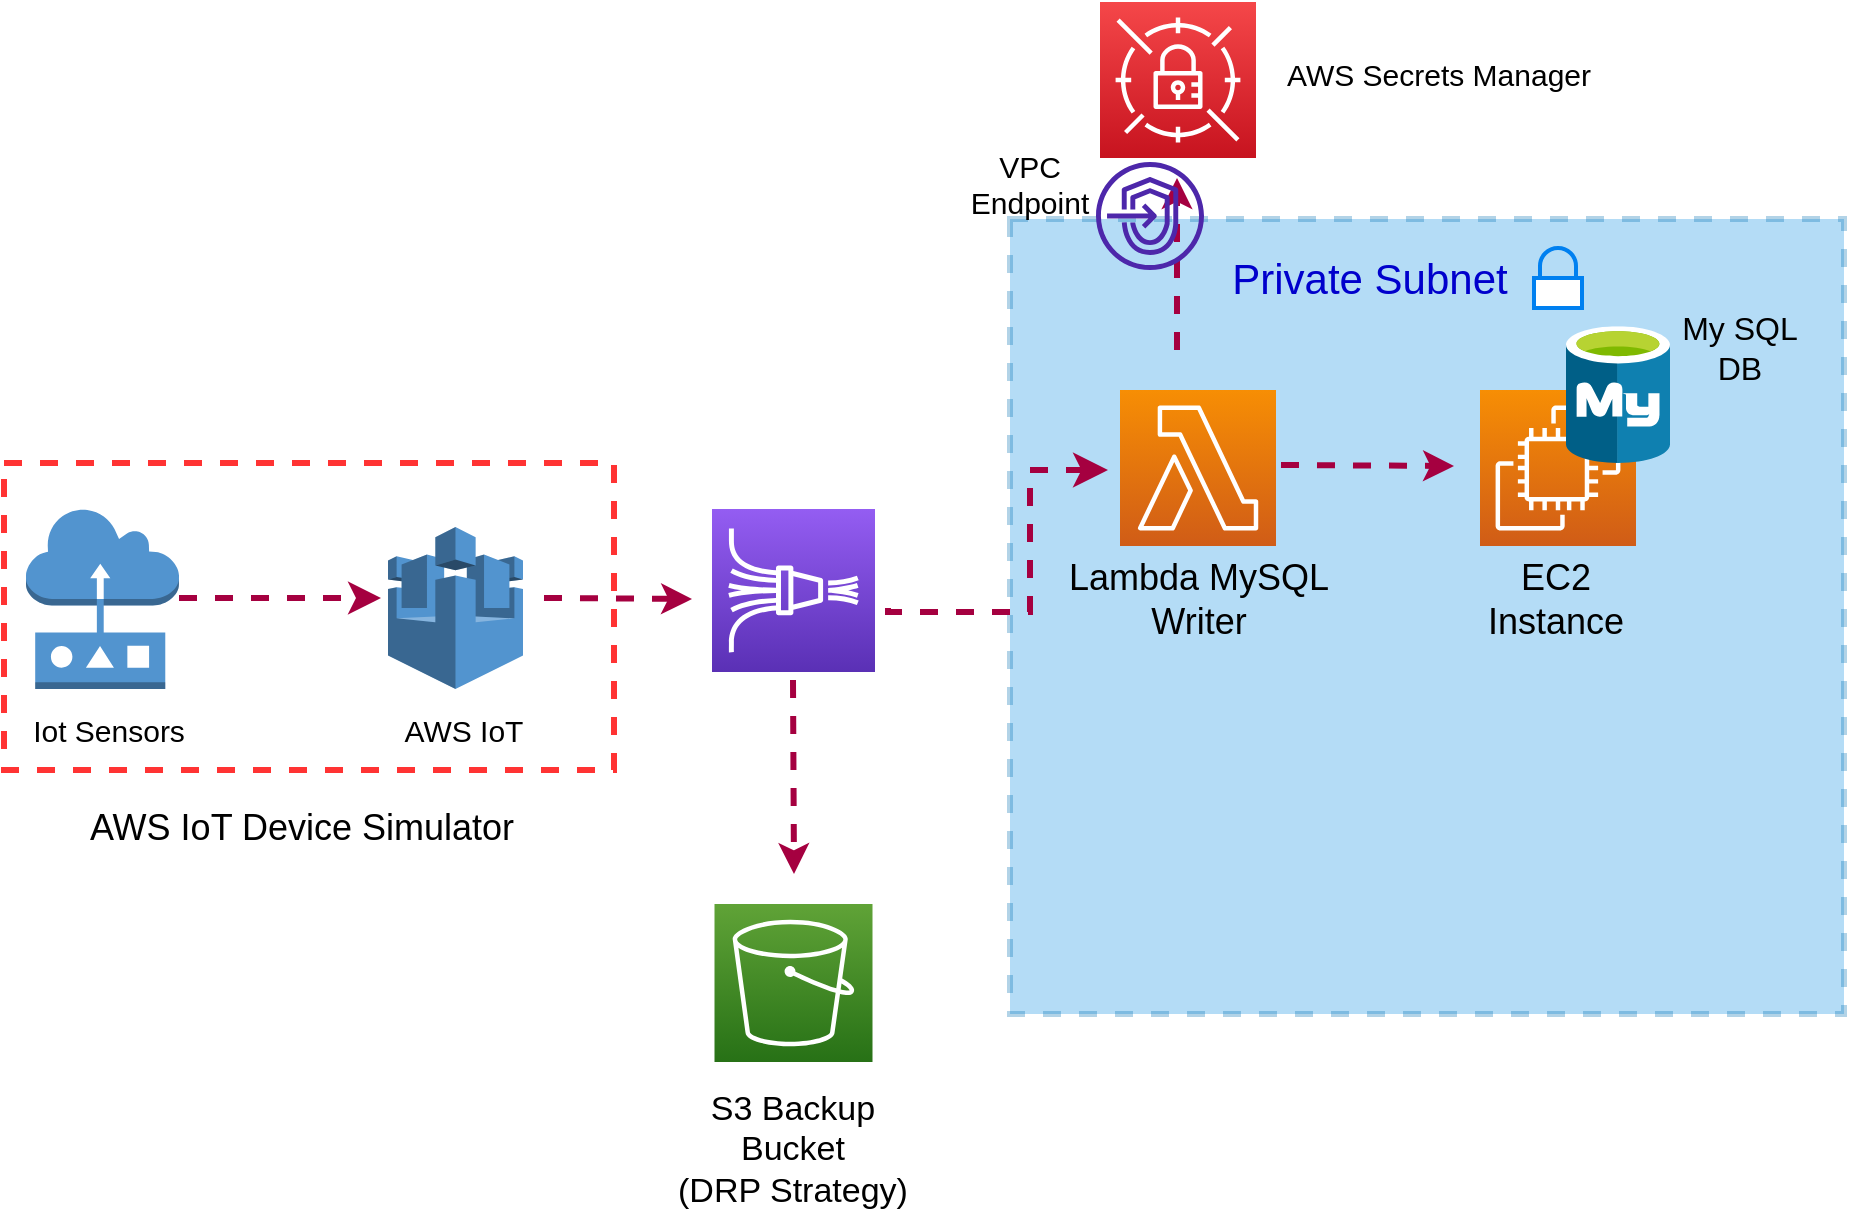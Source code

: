 <mxfile version="21.6.8" type="device">
  <diagram name="Page-1" id="rtOkTL911FVZccZ7OyHE">
    <mxGraphModel dx="2074" dy="1196" grid="0" gridSize="13" guides="1" tooltips="1" connect="1" arrows="1" fold="1" page="1" pageScale="1" pageWidth="1800" pageHeight="1920" background="#ffffff" math="0" shadow="0">
      <root>
        <mxCell id="0" />
        <mxCell id="1" parent="0" />
        <mxCell id="9eGA8OLwAEAqsnnPTUQ7-1" value="" style="outlineConnect=0;dashed=0;verticalLabelPosition=bottom;verticalAlign=top;align=center;html=1;shape=mxgraph.aws3.sensor;fillColor=#5294CF;gradientColor=none;" vertex="1" parent="1">
          <mxGeometry x="172" y="359.5" width="76.5" height="90" as="geometry" />
        </mxCell>
        <mxCell id="9eGA8OLwAEAqsnnPTUQ7-2" value="" style="outlineConnect=0;dashed=0;verticalLabelPosition=bottom;verticalAlign=top;align=center;html=1;shape=mxgraph.aws3.aws_iot;fillColor=#5294CF;gradientColor=none;" vertex="1" parent="1">
          <mxGeometry x="353" y="368.5" width="67.5" height="81" as="geometry" />
        </mxCell>
        <mxCell id="9eGA8OLwAEAqsnnPTUQ7-3" value="" style="endArrow=classic;html=1;rounded=0;dashed=1;endSize=7;strokeColor=#A50040;fillColor=#d80073;strokeWidth=3;" edge="1" parent="1">
          <mxGeometry width="50" height="50" relative="1" as="geometry">
            <mxPoint x="248.5" y="404.005" as="sourcePoint" />
            <mxPoint x="349.5" y="404" as="targetPoint" />
          </mxGeometry>
        </mxCell>
        <mxCell id="9eGA8OLwAEAqsnnPTUQ7-4" value="" style="rounded=0;whiteSpace=wrap;html=1;fillColor=none;dashed=1;strokeColor=#FF3333;perimeterSpacing=12;strokeWidth=3;" vertex="1" parent="1">
          <mxGeometry x="161" y="336.5" width="305" height="153.5" as="geometry" />
        </mxCell>
        <mxCell id="9eGA8OLwAEAqsnnPTUQ7-5" value="&lt;font color=&quot;#000000&quot; style=&quot;font-size: 18px;&quot;&gt;AWS IoT Device Simulator&lt;/font&gt;" style="text;html=1;strokeColor=none;fillColor=none;align=center;verticalAlign=middle;whiteSpace=wrap;rounded=0;" vertex="1" parent="1">
          <mxGeometry x="198.5" y="504" width="222" height="30" as="geometry" />
        </mxCell>
        <mxCell id="9eGA8OLwAEAqsnnPTUQ7-8" value="" style="rounded=0;whiteSpace=wrap;html=1;fillColor=#098BE2;fontColor=#ffffff;strokeColor=#006EAF;strokeWidth=3;dashed=1;opacity=30;" vertex="1" parent="1">
          <mxGeometry x="664" y="214.5" width="417" height="397.5" as="geometry" />
        </mxCell>
        <mxCell id="9eGA8OLwAEAqsnnPTUQ7-9" value="" style="sketch=0;points=[[0,0,0],[0.25,0,0],[0.5,0,0],[0.75,0,0],[1,0,0],[0,1,0],[0.25,1,0],[0.5,1,0],[0.75,1,0],[1,1,0],[0,0.25,0],[0,0.5,0],[0,0.75,0],[1,0.25,0],[1,0.5,0],[1,0.75,0]];outlineConnect=0;fontColor=#232F3E;gradientColor=#945DF2;gradientDirection=north;fillColor=#5A30B5;strokeColor=#ffffff;dashed=0;verticalLabelPosition=bottom;verticalAlign=top;align=center;html=1;fontSize=12;fontStyle=0;aspect=fixed;shape=mxgraph.aws4.resourceIcon;resIcon=mxgraph.aws4.kinesis_data_firehose;" vertex="1" parent="1">
          <mxGeometry x="515" y="359.5" width="81.5" height="81.5" as="geometry" />
        </mxCell>
        <mxCell id="9eGA8OLwAEAqsnnPTUQ7-10" value="" style="endArrow=classic;html=1;rounded=0;fillColor=#d80073;strokeColor=#A50040;dashed=1;strokeWidth=3;" edge="1" parent="1">
          <mxGeometry width="50" height="50" relative="1" as="geometry">
            <mxPoint x="431" y="404" as="sourcePoint" />
            <mxPoint x="505" y="404.5" as="targetPoint" />
          </mxGeometry>
        </mxCell>
        <mxCell id="9eGA8OLwAEAqsnnPTUQ7-12" value="" style="endArrow=classic;html=1;rounded=0;strokeColor=#A50040;fillColor=#d80073;dashed=1;strokeWidth=3;" edge="1" parent="1">
          <mxGeometry width="50" height="50" relative="1" as="geometry">
            <mxPoint x="555.5" y="445" as="sourcePoint" />
            <mxPoint x="556" y="542" as="targetPoint" />
          </mxGeometry>
        </mxCell>
        <mxCell id="9eGA8OLwAEAqsnnPTUQ7-13" value="" style="sketch=0;points=[[0,0,0],[0.25,0,0],[0.5,0,0],[0.75,0,0],[1,0,0],[0,1,0],[0.25,1,0],[0.5,1,0],[0.75,1,0],[1,1,0],[0,0.25,0],[0,0.5,0],[0,0.75,0],[1,0.25,0],[1,0.5,0],[1,0.75,0]];outlineConnect=0;fontColor=#232F3E;gradientColor=#60A337;gradientDirection=north;fillColor=#277116;strokeColor=#ffffff;dashed=0;verticalLabelPosition=bottom;verticalAlign=top;align=center;html=1;fontSize=12;fontStyle=0;aspect=fixed;shape=mxgraph.aws4.resourceIcon;resIcon=mxgraph.aws4.s3;" vertex="1" parent="1">
          <mxGeometry x="516.25" y="557" width="79" height="79" as="geometry" />
        </mxCell>
        <mxCell id="9eGA8OLwAEAqsnnPTUQ7-17" value="" style="endArrow=classic;html=1;rounded=0;strokeColor=#A50040;fillColor=#d80073;dashed=1;strokeWidth=3;" edge="1" parent="1">
          <mxGeometry width="50" height="50" relative="1" as="geometry">
            <mxPoint x="799.5" y="337.5" as="sourcePoint" />
            <mxPoint x="886" y="338" as="targetPoint" />
          </mxGeometry>
        </mxCell>
        <mxCell id="9eGA8OLwAEAqsnnPTUQ7-18" value="&lt;font color=&quot;#0000cc&quot; style=&quot;font-size: 21px;&quot;&gt;Private Subnet&lt;/font&gt;" style="text;html=1;strokeColor=none;fillColor=none;align=center;verticalAlign=middle;whiteSpace=wrap;rounded=0;" vertex="1" parent="1">
          <mxGeometry x="763" y="221.5" width="162" height="45" as="geometry" />
        </mxCell>
        <mxCell id="9eGA8OLwAEAqsnnPTUQ7-19" value="" style="html=1;verticalLabelPosition=bottom;align=center;labelBackgroundColor=#ffffff;verticalAlign=top;strokeWidth=2;strokeColor=#0080F0;shadow=0;dashed=0;shape=mxgraph.ios7.icons.locked;" vertex="1" parent="1">
          <mxGeometry x="926" y="229" width="24" height="30" as="geometry" />
        </mxCell>
        <mxCell id="9eGA8OLwAEAqsnnPTUQ7-21" value="" style="sketch=0;points=[[0,0,0],[0.25,0,0],[0.5,0,0],[0.75,0,0],[1,0,0],[0,1,0],[0.25,1,0],[0.5,1,0],[0.75,1,0],[1,1,0],[0,0.25,0],[0,0.5,0],[0,0.75,0],[1,0.25,0],[1,0.5,0],[1,0.75,0]];outlineConnect=0;fontColor=#232F3E;gradientColor=#F54749;gradientDirection=north;fillColor=#C7131F;strokeColor=#ffffff;dashed=0;verticalLabelPosition=bottom;verticalAlign=top;align=center;html=1;fontSize=12;fontStyle=0;aspect=fixed;shape=mxgraph.aws4.resourceIcon;resIcon=mxgraph.aws4.secrets_manager;" vertex="1" parent="1">
          <mxGeometry x="709" y="106" width="78" height="78" as="geometry" />
        </mxCell>
        <mxCell id="9eGA8OLwAEAqsnnPTUQ7-22" value="" style="sketch=0;points=[[0,0,0],[0.25,0,0],[0.5,0,0],[0.75,0,0],[1,0,0],[0,1,0],[0.25,1,0],[0.5,1,0],[0.75,1,0],[1,1,0],[0,0.25,0],[0,0.5,0],[0,0.75,0],[1,0.25,0],[1,0.5,0],[1,0.75,0]];outlineConnect=0;fontColor=#232F3E;gradientColor=#F78E04;gradientDirection=north;fillColor=#D05C17;strokeColor=#ffffff;dashed=0;verticalLabelPosition=bottom;verticalAlign=top;align=center;html=1;fontSize=12;fontStyle=0;aspect=fixed;shape=mxgraph.aws4.resourceIcon;resIcon=mxgraph.aws4.lambda;" vertex="1" parent="1">
          <mxGeometry x="719" y="300" width="78" height="78" as="geometry" />
        </mxCell>
        <mxCell id="9eGA8OLwAEAqsnnPTUQ7-23" value="" style="endArrow=classic;html=1;rounded=0;strokeColor=#A50040;fillColor=#d80073;dashed=1;strokeWidth=3;" edge="1" parent="1">
          <mxGeometry width="50" height="50" relative="1" as="geometry">
            <mxPoint x="747.5" y="280" as="sourcePoint" />
            <mxPoint x="747.5" y="194" as="targetPoint" />
          </mxGeometry>
        </mxCell>
        <mxCell id="9eGA8OLwAEAqsnnPTUQ7-26" value="" style="sketch=0;points=[[0,0,0],[0.25,0,0],[0.5,0,0],[0.75,0,0],[1,0,0],[0,1,0],[0.25,1,0],[0.5,1,0],[0.75,1,0],[1,1,0],[0,0.25,0],[0,0.5,0],[0,0.75,0],[1,0.25,0],[1,0.5,0],[1,0.75,0]];outlineConnect=0;fontColor=#232F3E;gradientColor=#F78E04;gradientDirection=north;fillColor=#D05C17;strokeColor=#ffffff;dashed=0;verticalLabelPosition=bottom;verticalAlign=top;align=center;html=1;fontSize=12;fontStyle=0;aspect=fixed;shape=mxgraph.aws4.resourceIcon;resIcon=mxgraph.aws4.ec2;" vertex="1" parent="1">
          <mxGeometry x="899" y="300" width="78" height="78" as="geometry" />
        </mxCell>
        <mxCell id="9eGA8OLwAEAqsnnPTUQ7-27" value="" style="image;sketch=0;aspect=fixed;html=1;points=[];align=center;fontSize=12;image=img/lib/mscae/Azure_Database_for_MySQL_servers.svg;" vertex="1" parent="1">
          <mxGeometry x="942" y="268.08" width="52" height="68.42" as="geometry" />
        </mxCell>
        <mxCell id="9eGA8OLwAEAqsnnPTUQ7-28" value="&lt;font style=&quot;font-size: 18px;&quot; color=&quot;#000000&quot;&gt;EC2 Instance&lt;/font&gt;" style="text;html=1;strokeColor=none;fillColor=none;align=center;verticalAlign=middle;whiteSpace=wrap;rounded=0;strokeWidth=1;" vertex="1" parent="1">
          <mxGeometry x="897" y="389.5" width="80" height="30" as="geometry" />
        </mxCell>
        <mxCell id="9eGA8OLwAEAqsnnPTUQ7-29" value="&lt;font style=&quot;font-size: 16px;&quot; color=&quot;#000000&quot;&gt;My SQL DB&lt;/font&gt;" style="text;html=1;strokeColor=none;fillColor=none;align=center;verticalAlign=middle;whiteSpace=wrap;rounded=0;" vertex="1" parent="1">
          <mxGeometry x="999" y="264" width="60" height="30" as="geometry" />
        </mxCell>
        <mxCell id="9eGA8OLwAEAqsnnPTUQ7-32" value="&lt;font style=&quot;font-size: 17px;&quot; color=&quot;#000000&quot;&gt;S3 Backup Bucket &lt;br&gt;(DRP Strategy)&lt;/font&gt;" style="text;html=1;strokeColor=none;fillColor=none;align=center;verticalAlign=middle;whiteSpace=wrap;rounded=0;" vertex="1" parent="1">
          <mxGeometry x="489.37" y="640" width="132.75" height="79" as="geometry" />
        </mxCell>
        <mxCell id="9eGA8OLwAEAqsnnPTUQ7-36" value="&lt;font style=&quot;font-size: 15px;&quot; color=&quot;#000000&quot;&gt;AWS Secrets Manager&lt;/font&gt;" style="text;html=1;align=center;verticalAlign=middle;resizable=0;points=[];autosize=1;strokeColor=none;fillColor=none;" vertex="1" parent="1">
          <mxGeometry x="793" y="127" width="170" height="30" as="geometry" />
        </mxCell>
        <mxCell id="9eGA8OLwAEAqsnnPTUQ7-37" value="" style="edgeStyle=segmentEdgeStyle;endArrow=classic;html=1;curved=0;rounded=0;endSize=8;startSize=8;sourcePerimeterSpacing=0;targetPerimeterSpacing=0;fillColor=#d80073;strokeColor=#A50040;dashed=1;strokeWidth=3;" edge="1" parent="1">
          <mxGeometry width="100" relative="1" as="geometry">
            <mxPoint x="603" y="409" as="sourcePoint" />
            <mxPoint x="713" y="340" as="targetPoint" />
            <Array as="points">
              <mxPoint x="603" y="411" />
              <mxPoint x="674" y="411" />
              <mxPoint x="674" y="340" />
            </Array>
          </mxGeometry>
        </mxCell>
        <mxCell id="9eGA8OLwAEAqsnnPTUQ7-42" value="&lt;font style=&quot;font-size: 18px;&quot; color=&quot;#000000&quot;&gt;Lambda MySQL &lt;br&gt;Writer&lt;/font&gt;" style="text;html=1;align=center;verticalAlign=middle;resizable=0;points=[];autosize=1;strokeColor=none;fillColor=none;" vertex="1" parent="1">
          <mxGeometry x="684" y="377" width="148" height="55" as="geometry" />
        </mxCell>
        <mxCell id="9eGA8OLwAEAqsnnPTUQ7-44" value="&lt;font style=&quot;font-size: 15px;&quot; color=&quot;#000000&quot;&gt;Iot Sensors&lt;/font&gt;" style="text;html=1;strokeColor=none;fillColor=none;align=center;verticalAlign=middle;whiteSpace=wrap;rounded=0;" vertex="1" parent="1">
          <mxGeometry x="170" y="455" width="87" height="30" as="geometry" />
        </mxCell>
        <mxCell id="9eGA8OLwAEAqsnnPTUQ7-46" value="&lt;font style=&quot;font-size: 15px;&quot; color=&quot;#000000&quot;&gt;AWS IoT&lt;/font&gt;" style="text;html=1;strokeColor=none;fillColor=none;align=center;verticalAlign=middle;whiteSpace=wrap;rounded=0;" vertex="1" parent="1">
          <mxGeometry x="353" y="455" width="75.5" height="30" as="geometry" />
        </mxCell>
        <mxCell id="9eGA8OLwAEAqsnnPTUQ7-49" value="" style="sketch=0;outlineConnect=0;fontColor=#232F3E;gradientColor=none;fillColor=#4D27AA;strokeColor=none;dashed=0;verticalLabelPosition=bottom;verticalAlign=top;align=center;html=1;fontSize=12;fontStyle=0;aspect=fixed;pointerEvents=1;shape=mxgraph.aws4.endpoints;" vertex="1" parent="1">
          <mxGeometry x="707" y="186" width="54" height="54" as="geometry" />
        </mxCell>
        <mxCell id="9eGA8OLwAEAqsnnPTUQ7-52" value="&lt;font style=&quot;font-size: 15px;&quot; color=&quot;#000000&quot;&gt;VPC Endpoint&lt;/font&gt;" style="text;html=1;strokeColor=none;fillColor=none;align=center;verticalAlign=middle;whiteSpace=wrap;rounded=0;" vertex="1" parent="1">
          <mxGeometry x="644" y="182" width="60" height="30" as="geometry" />
        </mxCell>
      </root>
    </mxGraphModel>
  </diagram>
</mxfile>
